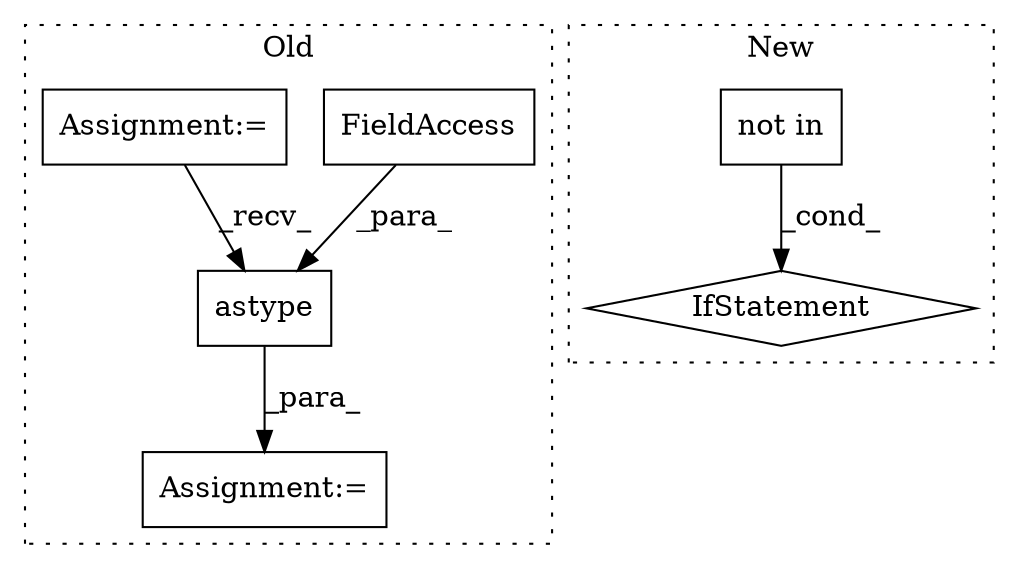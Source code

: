 digraph G {
subgraph cluster0 {
1 [label="astype" a="32" s="12444,12462" l="7,1" shape="box"];
4 [label="Assignment:=" a="7" s="12533" l="1" shape="box"];
5 [label="FieldAccess" a="22" s="12451" l="11" shape="box"];
6 [label="Assignment:=" a="7" s="12395" l="1" shape="box"];
label = "Old";
style="dotted";
}
subgraph cluster1 {
2 [label="not in" a="108" s="12335" l="29" shape="box"];
3 [label="IfStatement" a="25" s="12327,12364" l="8,2" shape="diamond"];
label = "New";
style="dotted";
}
1 -> 4 [label="_para_"];
2 -> 3 [label="_cond_"];
5 -> 1 [label="_para_"];
6 -> 1 [label="_recv_"];
}
